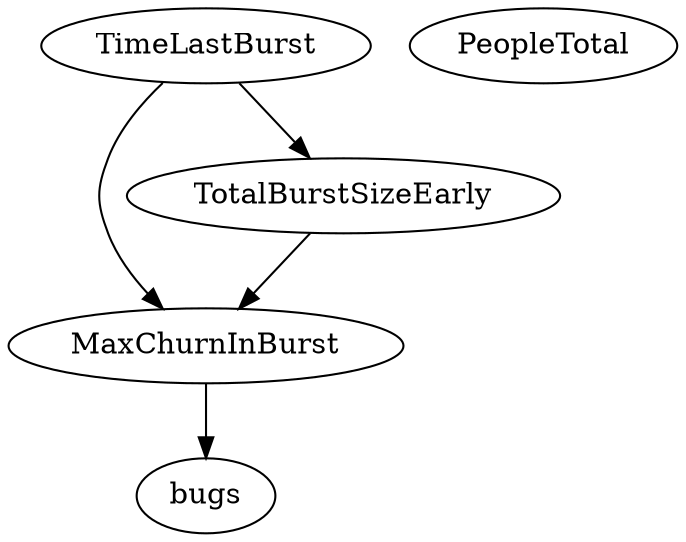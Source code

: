 digraph {
   TimeLastBurst;
   PeopleTotal;
   bugs;
   MaxChurnInBurst;
   TotalBurstSizeEarly;
   TimeLastBurst -> MaxChurnInBurst;
   TimeLastBurst -> TotalBurstSizeEarly;
   MaxChurnInBurst -> bugs;
   TotalBurstSizeEarly -> MaxChurnInBurst;
}
